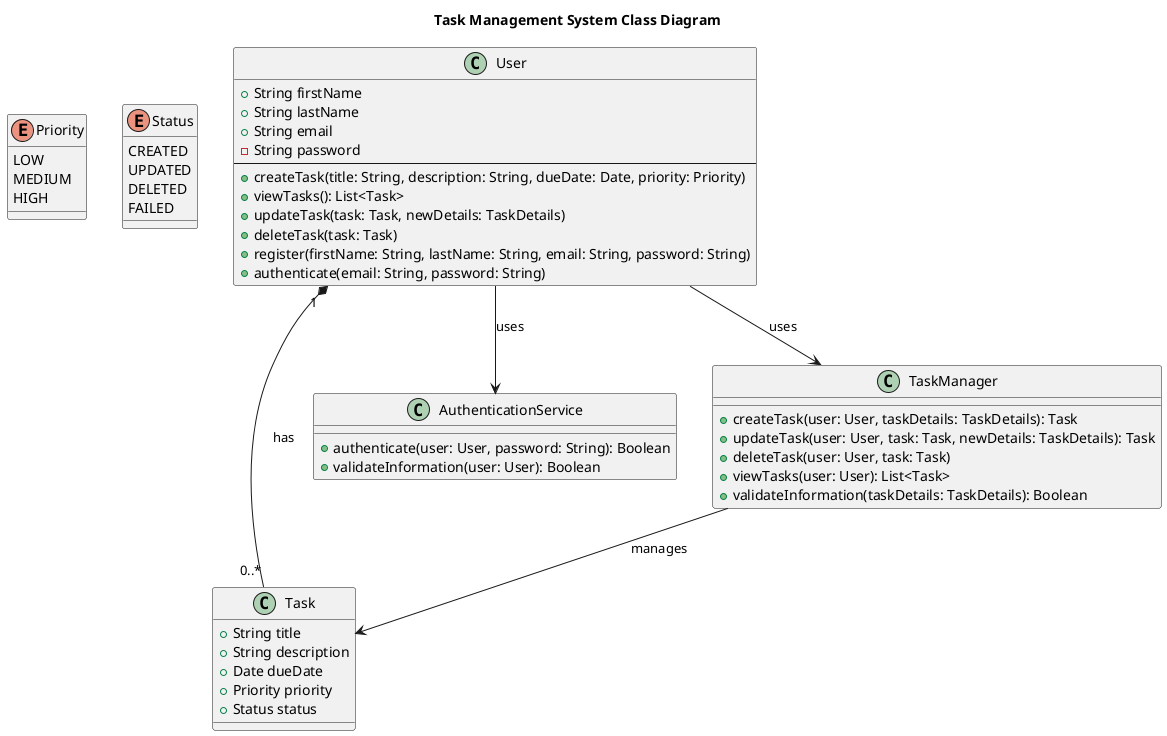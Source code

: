 @startuml

title Task Management System Class Diagram

enum Priority {
  LOW
  MEDIUM
  HIGH
}

enum Status {
  CREATED
  UPDATED
  DELETED
  FAILED
}

class User {
  +String firstName
  +String lastName
  +String email
  -String password
  --
  +createTask(title: String, description: String, dueDate: Date, priority: Priority)
  +viewTasks(): List<Task>
  +updateTask(task: Task, newDetails: TaskDetails)
  +deleteTask(task: Task)
  +register(firstName: String, lastName: String, email: String, password: String)
  +authenticate(email: String, password: String)
}

class Task {
  +String title
  +String description
  +Date dueDate
  +Priority priority
  +Status status
}

class AuthenticationService {
  +authenticate(user: User, password: String): Boolean
  +validateInformation(user: User): Boolean
}

class TaskManager {
  +createTask(user: User, taskDetails: TaskDetails): Task
  +updateTask(user: User, task: Task, newDetails: TaskDetails): Task
  +deleteTask(user: User, task: Task)
  +viewTasks(user: User): List<Task>
  +validateInformation(taskDetails: TaskDetails): Boolean
}

User "1" *-- "0..*" Task : has
User --> AuthenticationService : uses
User --> TaskManager : uses
TaskManager --> Task : manages

@enduml

